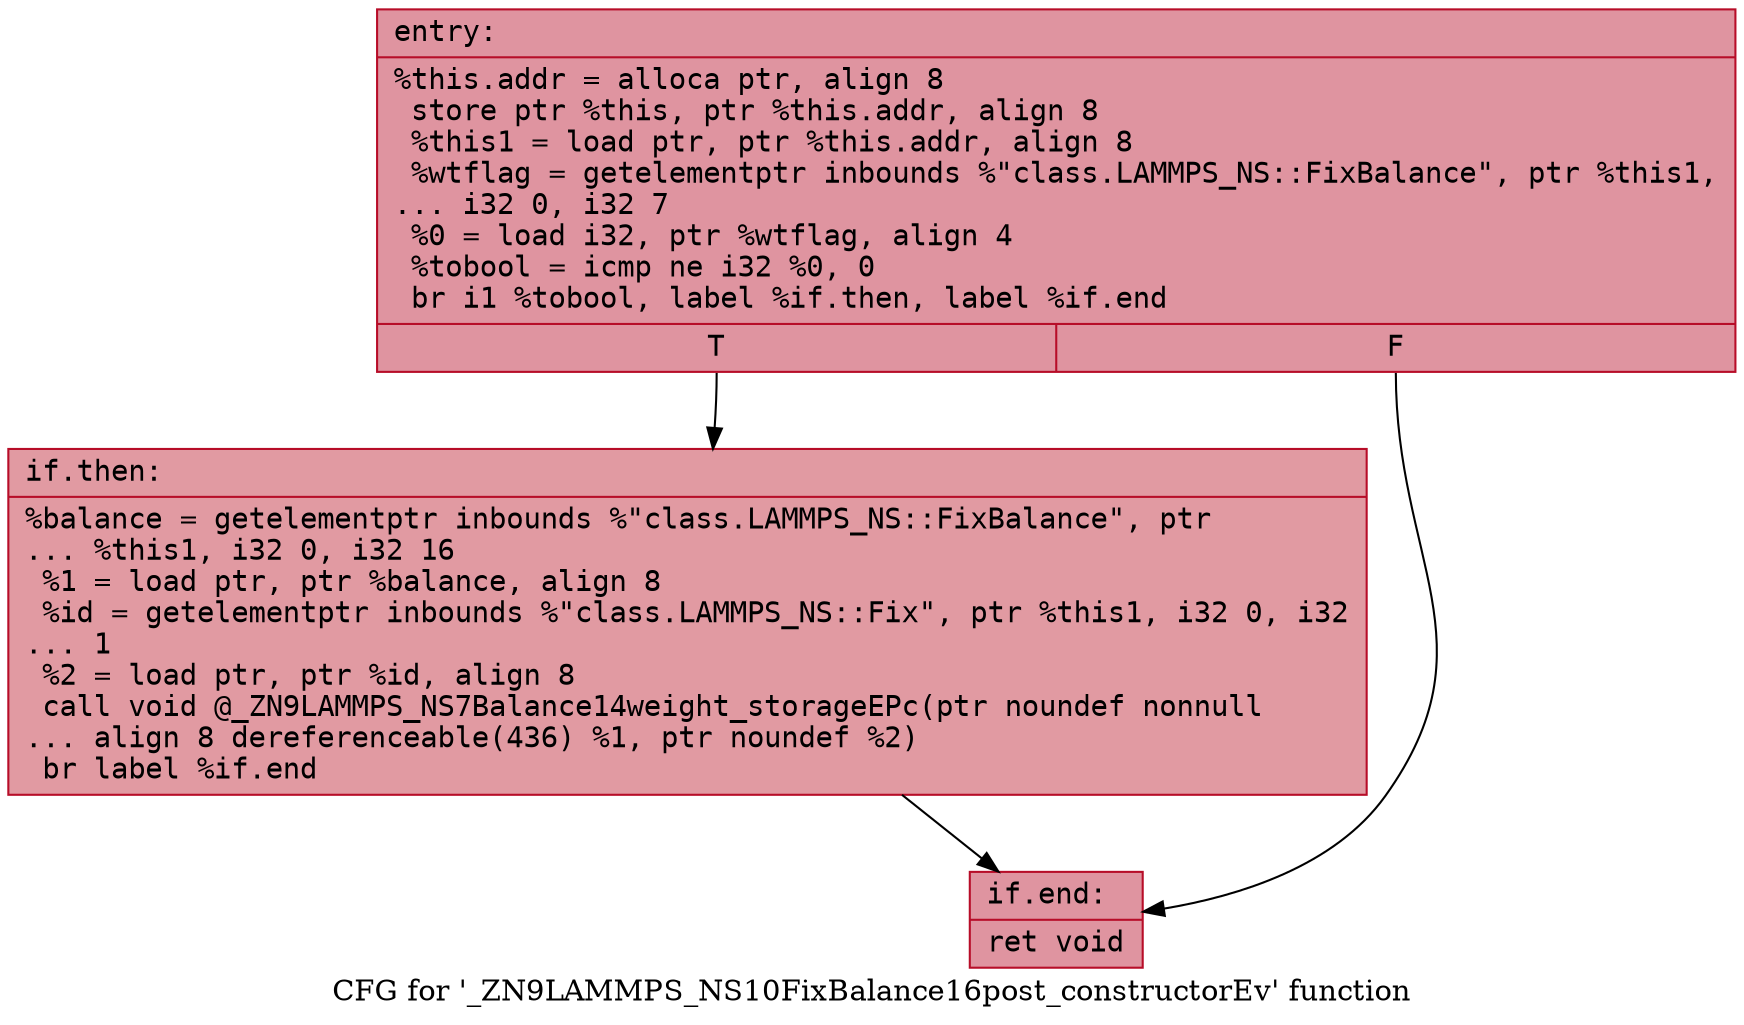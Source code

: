 digraph "CFG for '_ZN9LAMMPS_NS10FixBalance16post_constructorEv' function" {
	label="CFG for '_ZN9LAMMPS_NS10FixBalance16post_constructorEv' function";

	Node0x558dde533a60 [shape=record,color="#b70d28ff", style=filled, fillcolor="#b70d2870" fontname="Courier",label="{entry:\l|  %this.addr = alloca ptr, align 8\l  store ptr %this, ptr %this.addr, align 8\l  %this1 = load ptr, ptr %this.addr, align 8\l  %wtflag = getelementptr inbounds %\"class.LAMMPS_NS::FixBalance\", ptr %this1,\l... i32 0, i32 7\l  %0 = load i32, ptr %wtflag, align 4\l  %tobool = icmp ne i32 %0, 0\l  br i1 %tobool, label %if.then, label %if.end\l|{<s0>T|<s1>F}}"];
	Node0x558dde533a60:s0 -> Node0x558dde57a920[tooltip="entry -> if.then\nProbability 62.50%" ];
	Node0x558dde533a60:s1 -> Node0x558dde57a990[tooltip="entry -> if.end\nProbability 37.50%" ];
	Node0x558dde57a920 [shape=record,color="#b70d28ff", style=filled, fillcolor="#bb1b2c70" fontname="Courier",label="{if.then:\l|  %balance = getelementptr inbounds %\"class.LAMMPS_NS::FixBalance\", ptr\l... %this1, i32 0, i32 16\l  %1 = load ptr, ptr %balance, align 8\l  %id = getelementptr inbounds %\"class.LAMMPS_NS::Fix\", ptr %this1, i32 0, i32\l... 1\l  %2 = load ptr, ptr %id, align 8\l  call void @_ZN9LAMMPS_NS7Balance14weight_storageEPc(ptr noundef nonnull\l... align 8 dereferenceable(436) %1, ptr noundef %2)\l  br label %if.end\l}"];
	Node0x558dde57a920 -> Node0x558dde57a990[tooltip="if.then -> if.end\nProbability 100.00%" ];
	Node0x558dde57a990 [shape=record,color="#b70d28ff", style=filled, fillcolor="#b70d2870" fontname="Courier",label="{if.end:\l|  ret void\l}"];
}
